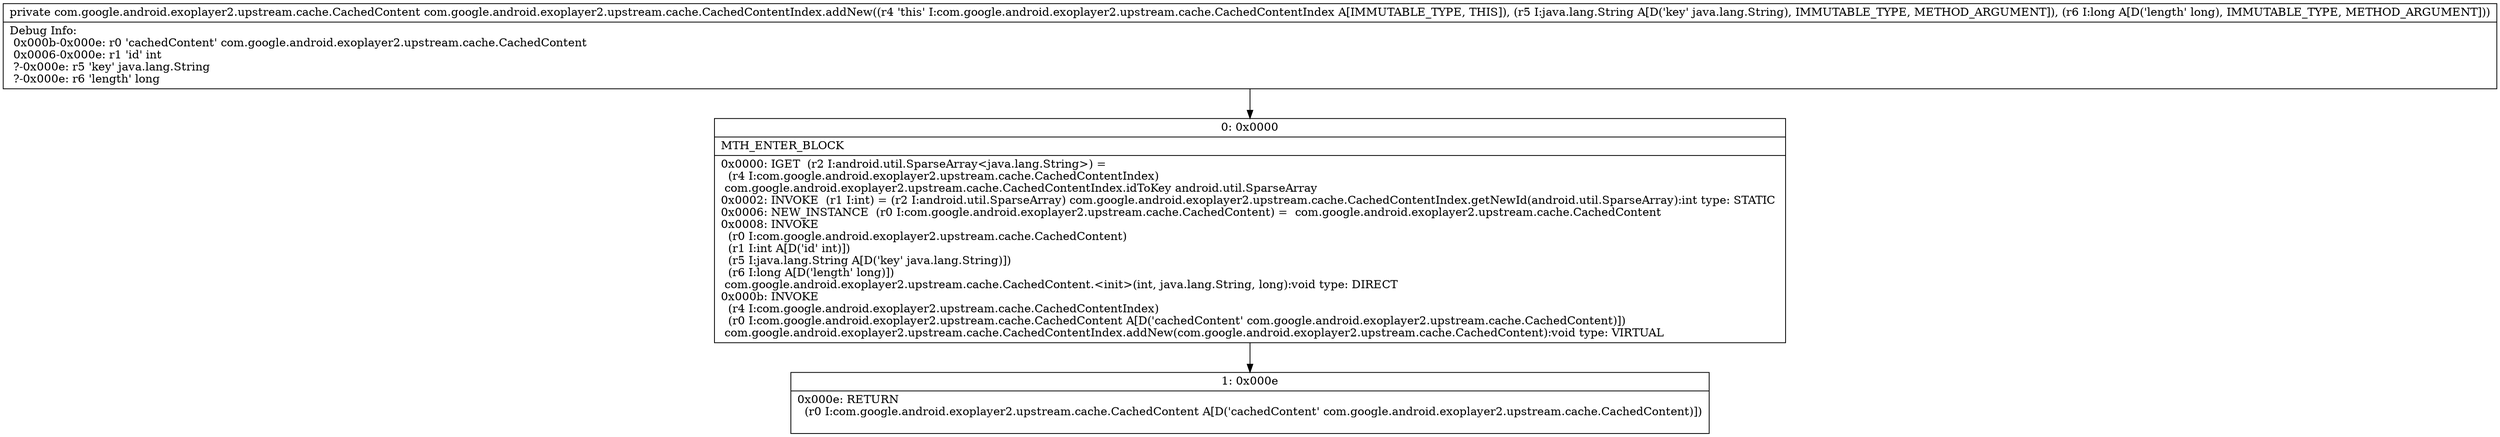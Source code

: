 digraph "CFG forcom.google.android.exoplayer2.upstream.cache.CachedContentIndex.addNew(Ljava\/lang\/String;J)Lcom\/google\/android\/exoplayer2\/upstream\/cache\/CachedContent;" {
Node_0 [shape=record,label="{0\:\ 0x0000|MTH_ENTER_BLOCK\l|0x0000: IGET  (r2 I:android.util.SparseArray\<java.lang.String\>) = \l  (r4 I:com.google.android.exoplayer2.upstream.cache.CachedContentIndex)\l com.google.android.exoplayer2.upstream.cache.CachedContentIndex.idToKey android.util.SparseArray \l0x0002: INVOKE  (r1 I:int) = (r2 I:android.util.SparseArray) com.google.android.exoplayer2.upstream.cache.CachedContentIndex.getNewId(android.util.SparseArray):int type: STATIC \l0x0006: NEW_INSTANCE  (r0 I:com.google.android.exoplayer2.upstream.cache.CachedContent) =  com.google.android.exoplayer2.upstream.cache.CachedContent \l0x0008: INVOKE  \l  (r0 I:com.google.android.exoplayer2.upstream.cache.CachedContent)\l  (r1 I:int A[D('id' int)])\l  (r5 I:java.lang.String A[D('key' java.lang.String)])\l  (r6 I:long A[D('length' long)])\l com.google.android.exoplayer2.upstream.cache.CachedContent.\<init\>(int, java.lang.String, long):void type: DIRECT \l0x000b: INVOKE  \l  (r4 I:com.google.android.exoplayer2.upstream.cache.CachedContentIndex)\l  (r0 I:com.google.android.exoplayer2.upstream.cache.CachedContent A[D('cachedContent' com.google.android.exoplayer2.upstream.cache.CachedContent)])\l com.google.android.exoplayer2.upstream.cache.CachedContentIndex.addNew(com.google.android.exoplayer2.upstream.cache.CachedContent):void type: VIRTUAL \l}"];
Node_1 [shape=record,label="{1\:\ 0x000e|0x000e: RETURN  \l  (r0 I:com.google.android.exoplayer2.upstream.cache.CachedContent A[D('cachedContent' com.google.android.exoplayer2.upstream.cache.CachedContent)])\l \l}"];
MethodNode[shape=record,label="{private com.google.android.exoplayer2.upstream.cache.CachedContent com.google.android.exoplayer2.upstream.cache.CachedContentIndex.addNew((r4 'this' I:com.google.android.exoplayer2.upstream.cache.CachedContentIndex A[IMMUTABLE_TYPE, THIS]), (r5 I:java.lang.String A[D('key' java.lang.String), IMMUTABLE_TYPE, METHOD_ARGUMENT]), (r6 I:long A[D('length' long), IMMUTABLE_TYPE, METHOD_ARGUMENT]))  | Debug Info:\l  0x000b\-0x000e: r0 'cachedContent' com.google.android.exoplayer2.upstream.cache.CachedContent\l  0x0006\-0x000e: r1 'id' int\l  ?\-0x000e: r5 'key' java.lang.String\l  ?\-0x000e: r6 'length' long\l}"];
MethodNode -> Node_0;
Node_0 -> Node_1;
}

